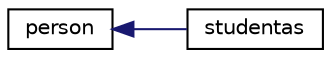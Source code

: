 digraph "Graphical Class Hierarchy"
{
  edge [fontname="Helvetica",fontsize="10",labelfontname="Helvetica",labelfontsize="10"];
  node [fontname="Helvetica",fontsize="10",shape=record];
  rankdir="LR";
  Node0 [label="person",height=0.2,width=0.4,color="black", fillcolor="white", style="filled",URL="$classperson.html"];
  Node0 -> Node1 [dir="back",color="midnightblue",fontsize="10",style="solid",fontname="Helvetica"];
  Node1 [label="studentas",height=0.2,width=0.4,color="black", fillcolor="white", style="filled",URL="$classstudentas.html"];
}
